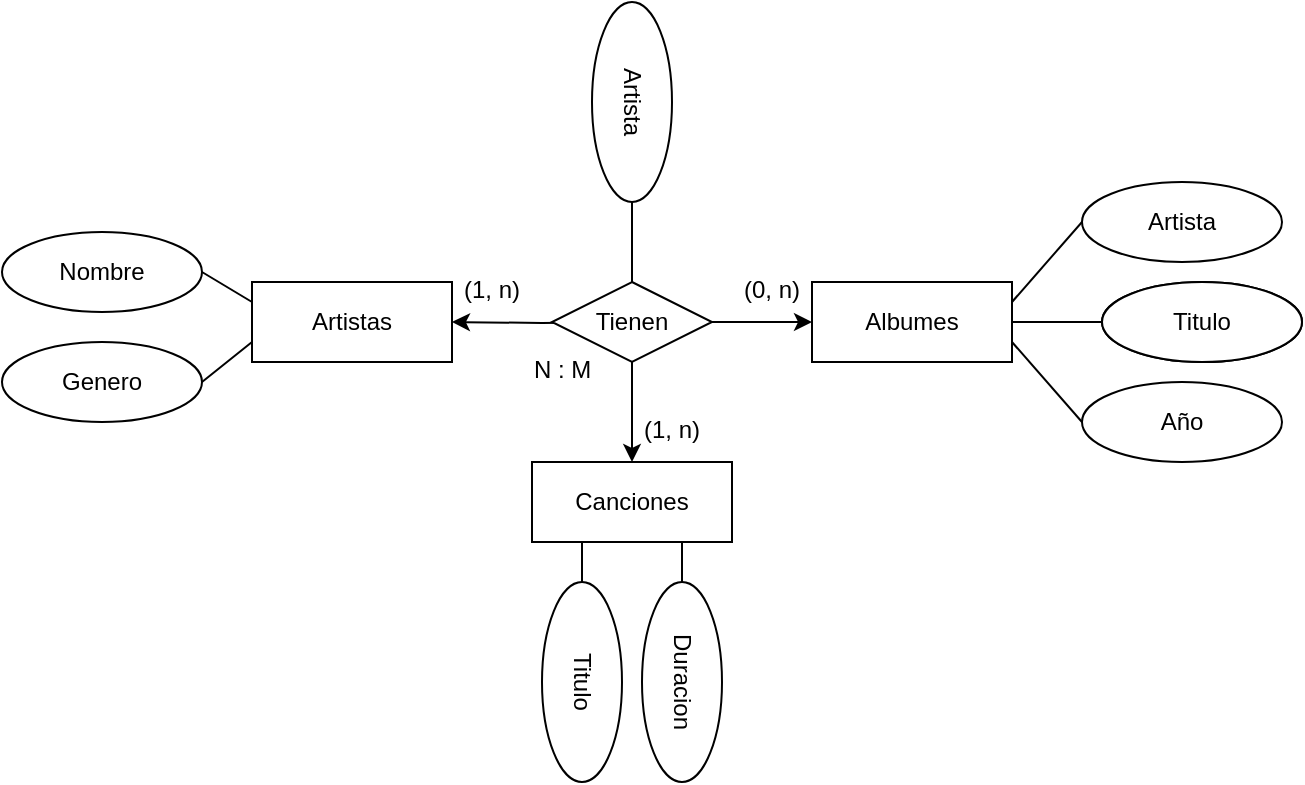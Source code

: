 <mxfile version="21.8.0" type="github">
  <diagram id="R2lEEEUBdFMjLlhIrx00" name="Page-1">
    <mxGraphModel dx="984" dy="465" grid="1" gridSize="10" guides="1" tooltips="1" connect="1" arrows="1" fold="1" page="1" pageScale="1" pageWidth="850" pageHeight="1100" math="0" shadow="0" extFonts="Permanent Marker^https://fonts.googleapis.com/css?family=Permanent+Marker">
      <root>
        <mxCell id="0" />
        <mxCell id="1" parent="0" />
        <mxCell id="vyiPLad3EAMQmW1g5jPn-1" value="Artistas" style="whiteSpace=wrap;html=1;align=center;" parent="1" vertex="1">
          <mxGeometry x="235" y="250" width="100" height="40" as="geometry" />
        </mxCell>
        <mxCell id="vyiPLad3EAMQmW1g5jPn-4" style="edgeStyle=orthogonalEdgeStyle;rounded=0;orthogonalLoop=1;jettySize=auto;html=1;entryX=1;entryY=0.5;entryDx=0;entryDy=0;" parent="1" target="vyiPLad3EAMQmW1g5jPn-1" edge="1">
          <mxGeometry relative="1" as="geometry">
            <mxPoint x="425" y="270" as="sourcePoint" />
          </mxGeometry>
        </mxCell>
        <mxCell id="vyiPLad3EAMQmW1g5jPn-12" value="" style="edgeStyle=orthogonalEdgeStyle;rounded=0;orthogonalLoop=1;jettySize=auto;html=1;" parent="1" source="vyiPLad3EAMQmW1g5jPn-8" target="vyiPLad3EAMQmW1g5jPn-9" edge="1">
          <mxGeometry relative="1" as="geometry" />
        </mxCell>
        <mxCell id="vyiPLad3EAMQmW1g5jPn-28" value="" style="edgeStyle=orthogonalEdgeStyle;rounded=0;orthogonalLoop=1;jettySize=auto;html=1;" parent="1" source="vyiPLad3EAMQmW1g5jPn-8" target="vyiPLad3EAMQmW1g5jPn-27" edge="1">
          <mxGeometry relative="1" as="geometry" />
        </mxCell>
        <mxCell id="vyiPLad3EAMQmW1g5jPn-8" value="Tienen" style="shape=rhombus;perimeter=rhombusPerimeter;whiteSpace=wrap;html=1;align=center;" parent="1" vertex="1">
          <mxGeometry x="385" y="250" width="80" height="40" as="geometry" />
        </mxCell>
        <mxCell id="vyiPLad3EAMQmW1g5jPn-9" value="Albumes" style="whiteSpace=wrap;html=1;align=center;" parent="1" vertex="1">
          <mxGeometry x="515" y="250" width="100" height="40" as="geometry" />
        </mxCell>
        <mxCell id="vyiPLad3EAMQmW1g5jPn-17" value="(1, n)" style="text;strokeColor=none;fillColor=none;spacingLeft=4;spacingRight=4;overflow=hidden;rotatable=0;points=[[0,0.5],[1,0.5]];portConstraint=eastwest;fontSize=12;whiteSpace=wrap;html=1;" parent="1" vertex="1">
          <mxGeometry x="335" y="240" width="40" height="30" as="geometry" />
        </mxCell>
        <mxCell id="vyiPLad3EAMQmW1g5jPn-18" value="(0, n)" style="text;strokeColor=none;fillColor=none;spacingLeft=4;spacingRight=4;overflow=hidden;rotatable=0;points=[[0,0.5],[1,0.5]];portConstraint=eastwest;fontSize=12;whiteSpace=wrap;html=1;" parent="1" vertex="1">
          <mxGeometry x="475" y="240" width="40" height="30" as="geometry" />
        </mxCell>
        <mxCell id="vyiPLad3EAMQmW1g5jPn-19" value="N : M" style="text;strokeColor=none;fillColor=none;spacingLeft=4;spacingRight=4;overflow=hidden;rotatable=0;points=[[0,0.5],[1,0.5]];portConstraint=eastwest;fontSize=12;whiteSpace=wrap;html=1;" parent="1" vertex="1">
          <mxGeometry x="370" y="280" width="40" height="30" as="geometry" />
        </mxCell>
        <mxCell id="vyiPLad3EAMQmW1g5jPn-27" value="Canciones" style="whiteSpace=wrap;html=1;align=center;" parent="1" vertex="1">
          <mxGeometry x="375" y="340" width="100" height="40" as="geometry" />
        </mxCell>
        <mxCell id="vyiPLad3EAMQmW1g5jPn-29" value="(1, n)" style="text;strokeColor=none;fillColor=none;spacingLeft=4;spacingRight=4;overflow=hidden;rotatable=0;points=[[0,0.5],[1,0.5]];portConstraint=eastwest;fontSize=12;whiteSpace=wrap;html=1;" parent="1" vertex="1">
          <mxGeometry x="425" y="310" width="40" height="30" as="geometry" />
        </mxCell>
        <mxCell id="nf6i3OU_tIzXSx9HwP8I-3" value="Nombre" style="ellipse;whiteSpace=wrap;html=1;align=center;" vertex="1" parent="1">
          <mxGeometry x="110" y="225" width="100" height="40" as="geometry" />
        </mxCell>
        <mxCell id="nf6i3OU_tIzXSx9HwP8I-4" value="Genero" style="ellipse;whiteSpace=wrap;html=1;align=center;" vertex="1" parent="1">
          <mxGeometry x="110" y="280" width="100" height="40" as="geometry" />
        </mxCell>
        <mxCell id="nf6i3OU_tIzXSx9HwP8I-6" value="Titulo" style="ellipse;whiteSpace=wrap;html=1;align=center;rotation=90;" vertex="1" parent="1">
          <mxGeometry x="350" y="430" width="100" height="40" as="geometry" />
        </mxCell>
        <mxCell id="nf6i3OU_tIzXSx9HwP8I-7" value="Duracion" style="ellipse;whiteSpace=wrap;html=1;align=center;rotation=90;" vertex="1" parent="1">
          <mxGeometry x="400" y="430" width="100" height="40" as="geometry" />
        </mxCell>
        <mxCell id="nf6i3OU_tIzXSx9HwP8I-13" value="" style="endArrow=none;html=1;rounded=0;exitX=1;exitY=0.5;exitDx=0;exitDy=0;entryX=0;entryY=0.75;entryDx=0;entryDy=0;" edge="1" parent="1" source="nf6i3OU_tIzXSx9HwP8I-4" target="vyiPLad3EAMQmW1g5jPn-1">
          <mxGeometry relative="1" as="geometry">
            <mxPoint x="350" y="400" as="sourcePoint" />
            <mxPoint x="510" y="400" as="targetPoint" />
          </mxGeometry>
        </mxCell>
        <mxCell id="nf6i3OU_tIzXSx9HwP8I-14" value="" style="endArrow=none;html=1;rounded=0;exitX=1;exitY=0.5;exitDx=0;exitDy=0;entryX=0;entryY=0.25;entryDx=0;entryDy=0;" edge="1" parent="1" source="nf6i3OU_tIzXSx9HwP8I-3" target="vyiPLad3EAMQmW1g5jPn-1">
          <mxGeometry relative="1" as="geometry">
            <mxPoint x="220" y="300" as="sourcePoint" />
            <mxPoint x="245" y="290" as="targetPoint" />
          </mxGeometry>
        </mxCell>
        <mxCell id="nf6i3OU_tIzXSx9HwP8I-17" value="" style="endArrow=none;html=1;rounded=0;exitX=0;exitY=0.5;exitDx=0;exitDy=0;entryX=0.75;entryY=1;entryDx=0;entryDy=0;" edge="1" parent="1" source="nf6i3OU_tIzXSx9HwP8I-7" target="vyiPLad3EAMQmW1g5jPn-27">
          <mxGeometry relative="1" as="geometry">
            <mxPoint x="435" y="420" as="sourcePoint" />
            <mxPoint x="435" y="390" as="targetPoint" />
          </mxGeometry>
        </mxCell>
        <mxCell id="nf6i3OU_tIzXSx9HwP8I-18" value="Artista" style="ellipse;whiteSpace=wrap;html=1;align=center;rotation=0;" vertex="1" parent="1">
          <mxGeometry x="650" y="200" width="100" height="40" as="geometry" />
        </mxCell>
        <mxCell id="nf6i3OU_tIzXSx9HwP8I-19" value="Titulo" style="ellipse;whiteSpace=wrap;html=1;align=center;rotation=0;" vertex="1" parent="1">
          <mxGeometry x="660" y="250" width="100" height="40" as="geometry" />
        </mxCell>
        <mxCell id="nf6i3OU_tIzXSx9HwP8I-20" value="Titulo" style="ellipse;whiteSpace=wrap;html=1;align=center;rotation=0;" vertex="1" parent="1">
          <mxGeometry x="660" y="250" width="100" height="40" as="geometry" />
        </mxCell>
        <mxCell id="nf6i3OU_tIzXSx9HwP8I-21" value="Año" style="ellipse;whiteSpace=wrap;html=1;align=center;rotation=0;" vertex="1" parent="1">
          <mxGeometry x="650" y="300" width="100" height="40" as="geometry" />
        </mxCell>
        <mxCell id="nf6i3OU_tIzXSx9HwP8I-22" value="" style="endArrow=none;html=1;rounded=0;exitX=1;exitY=0.25;exitDx=0;exitDy=0;entryX=0;entryY=0.5;entryDx=0;entryDy=0;" edge="1" parent="1" source="vyiPLad3EAMQmW1g5jPn-9" target="nf6i3OU_tIzXSx9HwP8I-18">
          <mxGeometry relative="1" as="geometry">
            <mxPoint x="220" y="255" as="sourcePoint" />
            <mxPoint x="245" y="270" as="targetPoint" />
          </mxGeometry>
        </mxCell>
        <mxCell id="nf6i3OU_tIzXSx9HwP8I-23" value="" style="endArrow=none;html=1;rounded=0;exitX=1;exitY=0.5;exitDx=0;exitDy=0;entryX=0;entryY=0.5;entryDx=0;entryDy=0;" edge="1" parent="1" source="vyiPLad3EAMQmW1g5jPn-9" target="nf6i3OU_tIzXSx9HwP8I-20">
          <mxGeometry relative="1" as="geometry">
            <mxPoint x="625" y="270" as="sourcePoint" />
            <mxPoint x="660" y="230" as="targetPoint" />
          </mxGeometry>
        </mxCell>
        <mxCell id="nf6i3OU_tIzXSx9HwP8I-24" value="" style="endArrow=none;html=1;rounded=0;exitX=1;exitY=0.75;exitDx=0;exitDy=0;entryX=0;entryY=0.5;entryDx=0;entryDy=0;" edge="1" parent="1" source="vyiPLad3EAMQmW1g5jPn-9" target="nf6i3OU_tIzXSx9HwP8I-21">
          <mxGeometry relative="1" as="geometry">
            <mxPoint x="625" y="280" as="sourcePoint" />
            <mxPoint x="670" y="280" as="targetPoint" />
          </mxGeometry>
        </mxCell>
        <mxCell id="nf6i3OU_tIzXSx9HwP8I-25" value="Artista" style="ellipse;whiteSpace=wrap;html=1;align=center;rotation=90;" vertex="1" parent="1">
          <mxGeometry x="375" y="140" width="100" height="40" as="geometry" />
        </mxCell>
        <mxCell id="nf6i3OU_tIzXSx9HwP8I-26" value="" style="endArrow=none;html=1;rounded=0;exitX=1;exitY=0.5;exitDx=0;exitDy=0;entryX=0.5;entryY=0;entryDx=0;entryDy=0;" edge="1" parent="1" source="nf6i3OU_tIzXSx9HwP8I-25" target="vyiPLad3EAMQmW1g5jPn-8">
          <mxGeometry relative="1" as="geometry">
            <mxPoint x="435" y="430" as="sourcePoint" />
            <mxPoint x="435" y="390" as="targetPoint" />
          </mxGeometry>
        </mxCell>
        <mxCell id="nf6i3OU_tIzXSx9HwP8I-27" value="" style="endArrow=none;html=1;rounded=0;exitX=0;exitY=0.5;exitDx=0;exitDy=0;entryX=0.25;entryY=1;entryDx=0;entryDy=0;" edge="1" parent="1" source="nf6i3OU_tIzXSx9HwP8I-6" target="vyiPLad3EAMQmW1g5jPn-27">
          <mxGeometry relative="1" as="geometry">
            <mxPoint x="470" y="410" as="sourcePoint" />
            <mxPoint x="460" y="390" as="targetPoint" />
          </mxGeometry>
        </mxCell>
      </root>
    </mxGraphModel>
  </diagram>
</mxfile>
